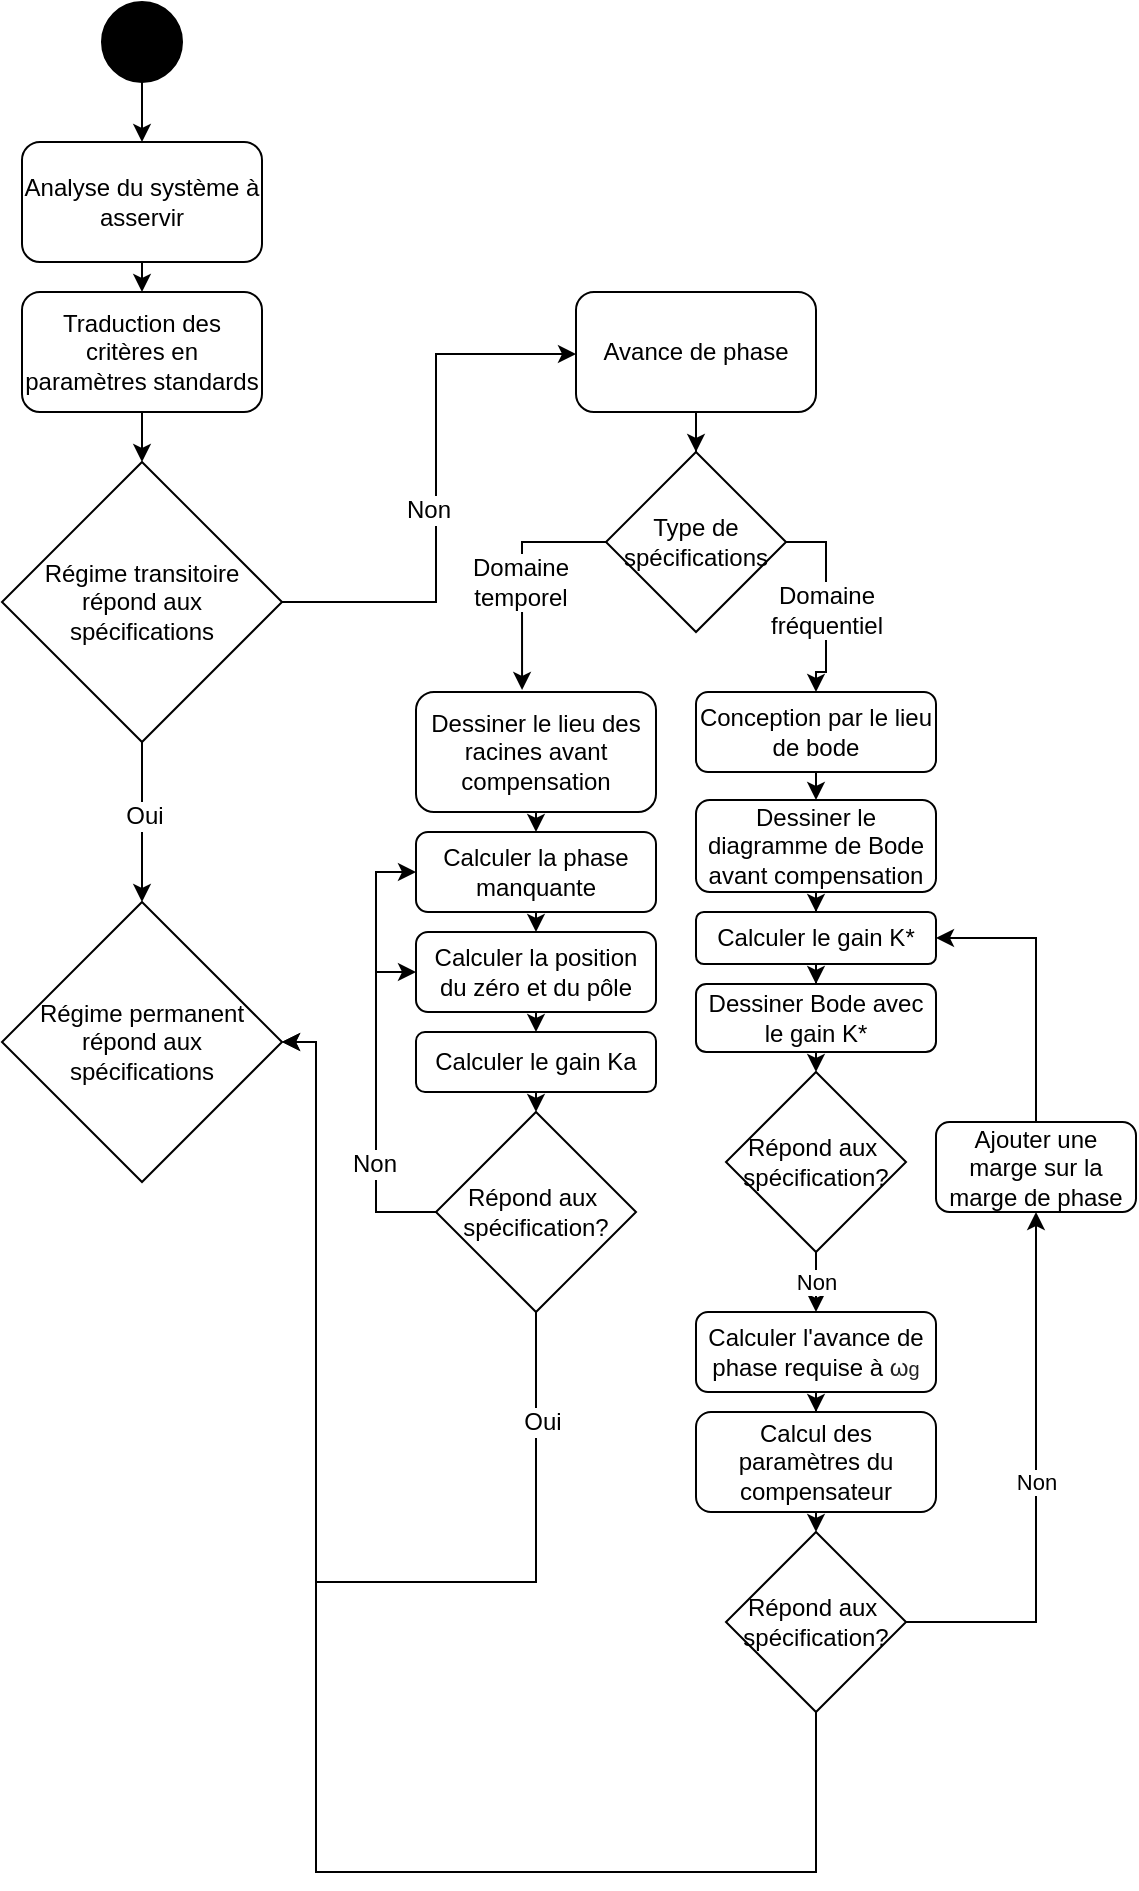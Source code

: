 <mxfile version="12.2.4" type="device" pages="1"><diagram id="tNXuGjexe02tq0AQt1Rs" name="Page-1"><mxGraphModel dx="546" dy="1330" grid="1" gridSize="10" guides="1" tooltips="1" connect="1" arrows="1" fold="1" page="1" pageScale="1" pageWidth="827" pageHeight="1169" math="0" shadow="0"><root><mxCell id="0"/><mxCell id="1" parent="0"/><mxCell id="fDG_ff6Put4vPCD5kC86-4" style="edgeStyle=orthogonalEdgeStyle;rounded=0;orthogonalLoop=1;jettySize=auto;html=1;entryX=0.5;entryY=0;entryDx=0;entryDy=0;" edge="1" parent="1" source="fDG_ff6Put4vPCD5kC86-1" target="fDG_ff6Put4vPCD5kC86-3"><mxGeometry relative="1" as="geometry"/></mxCell><mxCell id="fDG_ff6Put4vPCD5kC86-1" value="" style="ellipse;whiteSpace=wrap;html=1;aspect=fixed;fillColor=#000000;" vertex="1" parent="1"><mxGeometry x="323" y="60" width="40" height="40" as="geometry"/></mxCell><mxCell id="fDG_ff6Put4vPCD5kC86-46" style="edgeStyle=orthogonalEdgeStyle;rounded=0;orthogonalLoop=1;jettySize=auto;html=1;exitX=0.5;exitY=1;exitDx=0;exitDy=0;entryX=0.5;entryY=0;entryDx=0;entryDy=0;" edge="1" parent="1" source="fDG_ff6Put4vPCD5kC86-3" target="fDG_ff6Put4vPCD5kC86-45"><mxGeometry relative="1" as="geometry"/></mxCell><mxCell id="fDG_ff6Put4vPCD5kC86-3" value="Analyse du système à asservir" style="rounded=1;whiteSpace=wrap;html=1;fillColor=#FFFFFF;" vertex="1" parent="1"><mxGeometry x="283" y="130" width="120" height="60" as="geometry"/></mxCell><mxCell id="fDG_ff6Put4vPCD5kC86-12" style="edgeStyle=orthogonalEdgeStyle;rounded=0;orthogonalLoop=1;jettySize=auto;html=1;entryX=0.5;entryY=0;entryDx=0;entryDy=0;" edge="1" parent="1" source="fDG_ff6Put4vPCD5kC86-9" target="fDG_ff6Put4vPCD5kC86-83"><mxGeometry relative="1" as="geometry"><mxPoint x="310" y="584" as="targetPoint"/></mxGeometry></mxCell><mxCell id="fDG_ff6Put4vPCD5kC86-13" value="Oui" style="text;html=1;resizable=0;points=[];align=center;verticalAlign=middle;labelBackgroundColor=#ffffff;" vertex="1" connectable="0" parent="fDG_ff6Put4vPCD5kC86-12"><mxGeometry x="-0.09" y="1" relative="1" as="geometry"><mxPoint as="offset"/></mxGeometry></mxCell><mxCell id="fDG_ff6Put4vPCD5kC86-15" style="edgeStyle=orthogonalEdgeStyle;rounded=0;orthogonalLoop=1;jettySize=auto;html=1;" edge="1" parent="1" source="fDG_ff6Put4vPCD5kC86-9" target="fDG_ff6Put4vPCD5kC86-22"><mxGeometry relative="1" as="geometry"><mxPoint x="590.333" y="430.167" as="targetPoint"/><Array as="points"><mxPoint x="490" y="360"/><mxPoint x="490" y="236"/></Array></mxGeometry></mxCell><mxCell id="fDG_ff6Put4vPCD5kC86-17" value="Non" style="text;html=1;resizable=0;points=[];align=center;verticalAlign=middle;labelBackgroundColor=#ffffff;" vertex="1" connectable="0" parent="fDG_ff6Put4vPCD5kC86-15"><mxGeometry x="-0.088" y="4" relative="1" as="geometry"><mxPoint as="offset"/></mxGeometry></mxCell><mxCell id="fDG_ff6Put4vPCD5kC86-9" value="Régime transitoire répond aux &lt;br&gt;spécifications" style="rhombus;whiteSpace=wrap;html=1;fillColor=#FFFFFF;" vertex="1" parent="1"><mxGeometry x="273" y="290" width="140" height="140" as="geometry"/></mxCell><mxCell id="fDG_ff6Put4vPCD5kC86-27" style="edgeStyle=orthogonalEdgeStyle;rounded=0;orthogonalLoop=1;jettySize=auto;html=1;entryX=0.5;entryY=0;entryDx=0;entryDy=0;" edge="1" parent="1" source="fDG_ff6Put4vPCD5kC86-22" target="fDG_ff6Put4vPCD5kC86-26"><mxGeometry relative="1" as="geometry"/></mxCell><mxCell id="fDG_ff6Put4vPCD5kC86-22" value="Avance de phase" style="rounded=1;whiteSpace=wrap;html=1;fillColor=#FFFFFF;" vertex="1" parent="1"><mxGeometry x="560" y="205" width="120" height="60" as="geometry"/></mxCell><mxCell id="fDG_ff6Put4vPCD5kC86-30" style="edgeStyle=orthogonalEdgeStyle;rounded=0;orthogonalLoop=1;jettySize=auto;html=1;exitX=0;exitY=0.5;exitDx=0;exitDy=0;entryX=0.442;entryY=-0.017;entryDx=0;entryDy=0;entryPerimeter=0;" edge="1" parent="1" source="fDG_ff6Put4vPCD5kC86-26" target="fDG_ff6Put4vPCD5kC86-28"><mxGeometry relative="1" as="geometry"/></mxCell><mxCell id="fDG_ff6Put4vPCD5kC86-32" value="Domaine &lt;br&gt;temporel" style="text;html=1;resizable=0;points=[];align=center;verticalAlign=middle;labelBackgroundColor=#ffffff;" vertex="1" connectable="0" parent="fDG_ff6Put4vPCD5kC86-30"><mxGeometry x="-0.276" y="20" relative="1" as="geometry"><mxPoint x="-21" y="20" as="offset"/></mxGeometry></mxCell><mxCell id="fDG_ff6Put4vPCD5kC86-31" style="edgeStyle=orthogonalEdgeStyle;rounded=0;orthogonalLoop=1;jettySize=auto;html=1;exitX=1;exitY=0.5;exitDx=0;exitDy=0;entryX=0.5;entryY=0;entryDx=0;entryDy=0;" edge="1" parent="1" source="fDG_ff6Put4vPCD5kC86-26" target="fDG_ff6Put4vPCD5kC86-29"><mxGeometry relative="1" as="geometry"/></mxCell><mxCell id="fDG_ff6Put4vPCD5kC86-33" value="Domaine &lt;br&gt;fréquentiel" style="text;html=1;resizable=0;points=[];align=center;verticalAlign=middle;labelBackgroundColor=#ffffff;" vertex="1" connectable="0" parent="fDG_ff6Put4vPCD5kC86-31"><mxGeometry x="-0.364" y="-22" relative="1" as="geometry"><mxPoint x="22" y="22" as="offset"/></mxGeometry></mxCell><mxCell id="fDG_ff6Put4vPCD5kC86-26" value="Type de spécifications" style="rhombus;whiteSpace=wrap;html=1;fillColor=#FFFFFF;" vertex="1" parent="1"><mxGeometry x="575" y="285" width="90" height="90" as="geometry"/></mxCell><mxCell id="fDG_ff6Put4vPCD5kC86-50" style="edgeStyle=orthogonalEdgeStyle;rounded=0;orthogonalLoop=1;jettySize=auto;html=1;exitX=0.5;exitY=1;exitDx=0;exitDy=0;entryX=0.5;entryY=0;entryDx=0;entryDy=0;" edge="1" parent="1" source="fDG_ff6Put4vPCD5kC86-28" target="fDG_ff6Put4vPCD5kC86-48"><mxGeometry relative="1" as="geometry"/></mxCell><mxCell id="fDG_ff6Put4vPCD5kC86-28" value="Dessiner le lieu des racines avant compensation" style="rounded=1;whiteSpace=wrap;html=1;fillColor=#FFFFFF;" vertex="1" parent="1"><mxGeometry x="480" y="405" width="120" height="60" as="geometry"/></mxCell><mxCell id="fDG_ff6Put4vPCD5kC86-51" style="edgeStyle=orthogonalEdgeStyle;rounded=0;orthogonalLoop=1;jettySize=auto;html=1;exitX=0.5;exitY=1;exitDx=0;exitDy=0;entryX=0.5;entryY=0;entryDx=0;entryDy=0;" edge="1" parent="1" source="fDG_ff6Put4vPCD5kC86-29" target="fDG_ff6Put4vPCD5kC86-49"><mxGeometry relative="1" as="geometry"/></mxCell><mxCell id="fDG_ff6Put4vPCD5kC86-29" value="Conception par le lieu de bode" style="rounded=1;whiteSpace=wrap;html=1;fillColor=#FFFFFF;" vertex="1" parent="1"><mxGeometry x="620" y="405" width="120" height="40" as="geometry"/></mxCell><mxCell id="fDG_ff6Put4vPCD5kC86-47" style="edgeStyle=orthogonalEdgeStyle;rounded=0;orthogonalLoop=1;jettySize=auto;html=1;exitX=0.5;exitY=1;exitDx=0;exitDy=0;entryX=0.5;entryY=0;entryDx=0;entryDy=0;" edge="1" parent="1" source="fDG_ff6Put4vPCD5kC86-45" target="fDG_ff6Put4vPCD5kC86-9"><mxGeometry relative="1" as="geometry"/></mxCell><mxCell id="fDG_ff6Put4vPCD5kC86-45" value="Traduction des critères en paramètres standards" style="rounded=1;whiteSpace=wrap;html=1;fillColor=#FFFFFF;" vertex="1" parent="1"><mxGeometry x="283" y="205" width="120" height="60" as="geometry"/></mxCell><mxCell id="fDG_ff6Put4vPCD5kC86-53" style="edgeStyle=orthogonalEdgeStyle;rounded=0;orthogonalLoop=1;jettySize=auto;html=1;exitX=0.5;exitY=1;exitDx=0;exitDy=0;entryX=0.5;entryY=0;entryDx=0;entryDy=0;" edge="1" parent="1" source="fDG_ff6Put4vPCD5kC86-48" target="fDG_ff6Put4vPCD5kC86-52"><mxGeometry relative="1" as="geometry"/></mxCell><mxCell id="fDG_ff6Put4vPCD5kC86-48" value="Calculer la phase manquante" style="rounded=1;whiteSpace=wrap;html=1;fillColor=#FFFFFF;" vertex="1" parent="1"><mxGeometry x="480" y="475" width="120" height="40" as="geometry"/></mxCell><mxCell id="fDG_ff6Put4vPCD5kC86-63" value="" style="edgeStyle=orthogonalEdgeStyle;rounded=0;orthogonalLoop=1;jettySize=auto;html=1;" edge="1" parent="1" source="fDG_ff6Put4vPCD5kC86-49" target="fDG_ff6Put4vPCD5kC86-62"><mxGeometry relative="1" as="geometry"/></mxCell><mxCell id="fDG_ff6Put4vPCD5kC86-49" value="Dessiner le diagramme de Bode avant compensation" style="rounded=1;whiteSpace=wrap;html=1;fillColor=#FFFFFF;" vertex="1" parent="1"><mxGeometry x="620" y="459" width="120" height="46" as="geometry"/></mxCell><mxCell id="fDG_ff6Put4vPCD5kC86-65" value="" style="edgeStyle=orthogonalEdgeStyle;rounded=0;orthogonalLoop=1;jettySize=auto;html=1;" edge="1" parent="1" source="fDG_ff6Put4vPCD5kC86-62" target="fDG_ff6Put4vPCD5kC86-64"><mxGeometry relative="1" as="geometry"/></mxCell><mxCell id="fDG_ff6Put4vPCD5kC86-62" value="Calculer le gain K*" style="rounded=1;whiteSpace=wrap;html=1;fillColor=#FFFFFF;" vertex="1" parent="1"><mxGeometry x="620" y="515" width="120" height="26" as="geometry"/></mxCell><mxCell id="fDG_ff6Put4vPCD5kC86-67" style="edgeStyle=orthogonalEdgeStyle;rounded=0;orthogonalLoop=1;jettySize=auto;html=1;exitX=0.5;exitY=1;exitDx=0;exitDy=0;entryX=0.5;entryY=0;entryDx=0;entryDy=0;" edge="1" parent="1" source="fDG_ff6Put4vPCD5kC86-64" target="fDG_ff6Put4vPCD5kC86-66"><mxGeometry relative="1" as="geometry"/></mxCell><mxCell id="fDG_ff6Put4vPCD5kC86-64" value="Dessiner Bode avec le gain K*" style="rounded=1;whiteSpace=wrap;html=1;fillColor=#FFFFFF;" vertex="1" parent="1"><mxGeometry x="620" y="551" width="120" height="34" as="geometry"/></mxCell><mxCell id="fDG_ff6Put4vPCD5kC86-55" style="edgeStyle=orthogonalEdgeStyle;rounded=0;orthogonalLoop=1;jettySize=auto;html=1;exitX=0.5;exitY=1;exitDx=0;exitDy=0;entryX=0.5;entryY=0;entryDx=0;entryDy=0;" edge="1" parent="1" source="fDG_ff6Put4vPCD5kC86-52" target="fDG_ff6Put4vPCD5kC86-54"><mxGeometry relative="1" as="geometry"/></mxCell><mxCell id="fDG_ff6Put4vPCD5kC86-52" value="Calculer la position du zéro et du pôle" style="rounded=1;whiteSpace=wrap;html=1;fillColor=#FFFFFF;" vertex="1" parent="1"><mxGeometry x="480" y="525" width="120" height="40" as="geometry"/></mxCell><mxCell id="fDG_ff6Put4vPCD5kC86-57" style="edgeStyle=orthogonalEdgeStyle;rounded=0;orthogonalLoop=1;jettySize=auto;html=1;exitX=0.5;exitY=1;exitDx=0;exitDy=0;entryX=0.5;entryY=0;entryDx=0;entryDy=0;" edge="1" parent="1" source="fDG_ff6Put4vPCD5kC86-54" target="fDG_ff6Put4vPCD5kC86-56"><mxGeometry relative="1" as="geometry"/></mxCell><mxCell id="fDG_ff6Put4vPCD5kC86-54" value="Calculer le gain Ka" style="rounded=1;whiteSpace=wrap;html=1;fillColor=#FFFFFF;" vertex="1" parent="1"><mxGeometry x="480" y="575" width="120" height="30" as="geometry"/></mxCell><mxCell id="fDG_ff6Put4vPCD5kC86-58" style="edgeStyle=orthogonalEdgeStyle;rounded=0;orthogonalLoop=1;jettySize=auto;html=1;exitX=0;exitY=0.5;exitDx=0;exitDy=0;entryX=0;entryY=0.5;entryDx=0;entryDy=0;" edge="1" parent="1" source="fDG_ff6Put4vPCD5kC86-56" target="fDG_ff6Put4vPCD5kC86-48"><mxGeometry relative="1" as="geometry"/></mxCell><mxCell id="fDG_ff6Put4vPCD5kC86-59" style="edgeStyle=orthogonalEdgeStyle;rounded=0;orthogonalLoop=1;jettySize=auto;html=1;exitX=0;exitY=0.5;exitDx=0;exitDy=0;entryX=0;entryY=0.5;entryDx=0;entryDy=0;" edge="1" parent="1" source="fDG_ff6Put4vPCD5kC86-56" target="fDG_ff6Put4vPCD5kC86-52"><mxGeometry relative="1" as="geometry"/></mxCell><mxCell id="fDG_ff6Put4vPCD5kC86-60" value="Non" style="text;html=1;resizable=0;points=[];align=center;verticalAlign=middle;labelBackgroundColor=#ffffff;" vertex="1" connectable="0" parent="fDG_ff6Put4vPCD5kC86-59"><mxGeometry x="-0.647" y="-24" relative="1" as="geometry"><mxPoint x="-25" y="-24" as="offset"/></mxGeometry></mxCell><mxCell id="fDG_ff6Put4vPCD5kC86-84" style="edgeStyle=orthogonalEdgeStyle;rounded=0;orthogonalLoop=1;jettySize=auto;html=1;entryX=1;entryY=0.5;entryDx=0;entryDy=0;" edge="1" parent="1" source="fDG_ff6Put4vPCD5kC86-56" target="fDG_ff6Put4vPCD5kC86-83"><mxGeometry relative="1" as="geometry"><Array as="points"><mxPoint x="540" y="850"/><mxPoint x="430" y="850"/><mxPoint x="430" y="580"/></Array></mxGeometry></mxCell><mxCell id="fDG_ff6Put4vPCD5kC86-85" value="Oui" style="text;html=1;resizable=0;points=[];align=center;verticalAlign=middle;labelBackgroundColor=#ffffff;" vertex="1" connectable="0" parent="fDG_ff6Put4vPCD5kC86-84"><mxGeometry x="-0.793" y="3" relative="1" as="geometry"><mxPoint as="offset"/></mxGeometry></mxCell><mxCell id="fDG_ff6Put4vPCD5kC86-56" value="Répond aux&amp;nbsp;&lt;br&gt;spécification?" style="rhombus;whiteSpace=wrap;html=1;fillColor=#FFFFFF;" vertex="1" parent="1"><mxGeometry x="490" y="615" width="100" height="100" as="geometry"/></mxCell><mxCell id="fDG_ff6Put4vPCD5kC86-71" value="Non" style="edgeStyle=orthogonalEdgeStyle;rounded=0;orthogonalLoop=1;jettySize=auto;html=1;exitX=0.5;exitY=1;exitDx=0;exitDy=0;entryX=0.5;entryY=0;entryDx=0;entryDy=0;" edge="1" parent="1" source="fDG_ff6Put4vPCD5kC86-66" target="fDG_ff6Put4vPCD5kC86-70"><mxGeometry relative="1" as="geometry"/></mxCell><mxCell id="fDG_ff6Put4vPCD5kC86-66" value="Répond aux&amp;nbsp;&lt;br&gt;spécification?" style="rhombus;whiteSpace=wrap;html=1;fillColor=#FFFFFF;" vertex="1" parent="1"><mxGeometry x="635" y="595" width="90" height="90" as="geometry"/></mxCell><mxCell id="fDG_ff6Put4vPCD5kC86-73" style="edgeStyle=orthogonalEdgeStyle;rounded=0;orthogonalLoop=1;jettySize=auto;html=1;entryX=0.5;entryY=0;entryDx=0;entryDy=0;" edge="1" parent="1" source="fDG_ff6Put4vPCD5kC86-70" target="fDG_ff6Put4vPCD5kC86-72"><mxGeometry relative="1" as="geometry"/></mxCell><mxCell id="fDG_ff6Put4vPCD5kC86-70" value="Calculer l'avance de phase requise à&amp;nbsp;&lt;span style=&quot;color: rgb(34 , 34 , 34) ; text-align: left ; background-color: rgb(255 , 255 , 255)&quot;&gt;ω&lt;span style=&quot;font-size: 10px&quot;&gt;g&lt;/span&gt;&lt;/span&gt;" style="rounded=1;whiteSpace=wrap;html=1;fillColor=#FFFFFF;" vertex="1" parent="1"><mxGeometry x="620" y="715" width="120" height="40" as="geometry"/></mxCell><mxCell id="fDG_ff6Put4vPCD5kC86-75" style="edgeStyle=orthogonalEdgeStyle;rounded=0;orthogonalLoop=1;jettySize=auto;html=1;exitX=0.5;exitY=1;exitDx=0;exitDy=0;entryX=0.5;entryY=0;entryDx=0;entryDy=0;" edge="1" parent="1" source="fDG_ff6Put4vPCD5kC86-72" target="fDG_ff6Put4vPCD5kC86-74"><mxGeometry relative="1" as="geometry"/></mxCell><mxCell id="fDG_ff6Put4vPCD5kC86-72" value="Calcul des paramètres du compensateur" style="rounded=1;whiteSpace=wrap;html=1;fillColor=#FFFFFF;" vertex="1" parent="1"><mxGeometry x="620" y="765" width="120" height="50" as="geometry"/></mxCell><mxCell id="fDG_ff6Put4vPCD5kC86-76" style="edgeStyle=orthogonalEdgeStyle;rounded=0;orthogonalLoop=1;jettySize=auto;html=1;entryX=1;entryY=0.5;entryDx=0;entryDy=0;" edge="1" parent="1" source="fDG_ff6Put4vPCD5kC86-74" target="fDG_ff6Put4vPCD5kC86-83"><mxGeometry relative="1" as="geometry"><mxPoint x="620" y="995" as="targetPoint"/><Array as="points"><mxPoint x="430" y="995"/><mxPoint x="430" y="580"/></Array></mxGeometry></mxCell><mxCell id="fDG_ff6Put4vPCD5kC86-80" value="Non" style="edgeStyle=orthogonalEdgeStyle;rounded=0;orthogonalLoop=1;jettySize=auto;html=1;entryX=0.5;entryY=1;entryDx=0;entryDy=0;" edge="1" parent="1" source="fDG_ff6Put4vPCD5kC86-74" target="fDG_ff6Put4vPCD5kC86-79"><mxGeometry relative="1" as="geometry"><Array as="points"><mxPoint x="790" y="870"/></Array></mxGeometry></mxCell><mxCell id="fDG_ff6Put4vPCD5kC86-74" value="Répond aux&amp;nbsp;&lt;br&gt;spécification?" style="rhombus;whiteSpace=wrap;html=1;fillColor=#FFFFFF;" vertex="1" parent="1"><mxGeometry x="635" y="825" width="90" height="90" as="geometry"/></mxCell><mxCell id="fDG_ff6Put4vPCD5kC86-81" style="edgeStyle=orthogonalEdgeStyle;rounded=0;orthogonalLoop=1;jettySize=auto;html=1;exitX=0.5;exitY=0;exitDx=0;exitDy=0;entryX=1;entryY=0.5;entryDx=0;entryDy=0;" edge="1" parent="1" source="fDG_ff6Put4vPCD5kC86-79" target="fDG_ff6Put4vPCD5kC86-62"><mxGeometry relative="1" as="geometry"/></mxCell><mxCell id="fDG_ff6Put4vPCD5kC86-79" value="Ajouter une marge sur la marge de phase" style="rounded=1;whiteSpace=wrap;html=1;fillColor=#FFFFFF;" vertex="1" parent="1"><mxGeometry x="740" y="620" width="100" height="45" as="geometry"/></mxCell><mxCell id="fDG_ff6Put4vPCD5kC86-83" value="Régime permanent répond aux &lt;br&gt;spécifications" style="rhombus;whiteSpace=wrap;html=1;fillColor=#FFFFFF;" vertex="1" parent="1"><mxGeometry x="273" y="510" width="140" height="140" as="geometry"/></mxCell></root></mxGraphModel></diagram></mxfile>